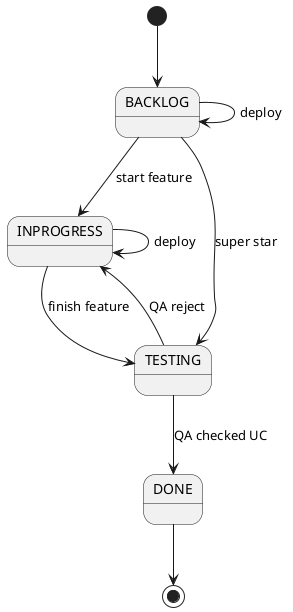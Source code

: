 @startuml

[*] --> BACKLOG

BACKLOG --> INPROGRESS : start feature

INPROGRESS --> TESTING : finish feature

TESTING -->DONE : QA checked UC

TESTING --> INPROGRESS : QA reject

DONE --> [*]

BACKLOG --> TESTING : super star

BACKLOG --> BACKLOG : deploy
INPROGRESS --> INPROGRESS : deploy

@enduml